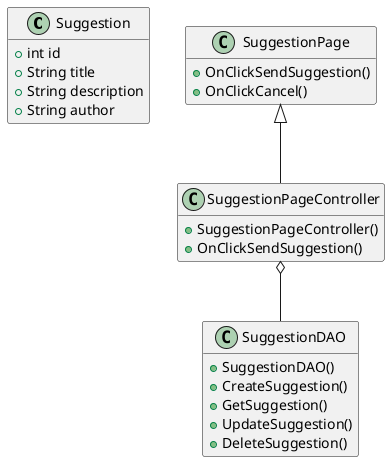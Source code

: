 @startuml
hide empty members


class Suggestion {
    + int id
    + String title
    + String description
    + String author
}

class SuggestionPage {
    + OnClickSendSuggestion()
    + OnClickCancel()
}

class SuggestionPageController {
    + SuggestionPageController()
    + OnClickSendSuggestion()
}

class SuggestionDAO {
    + SuggestionDAO()
    + CreateSuggestion()
    + GetSuggestion()
    + UpdateSuggestion()
    + DeleteSuggestion()
}

SuggestionPage <|-- SuggestionPageController
SuggestionPageController o-- SuggestionDAO


@enduml